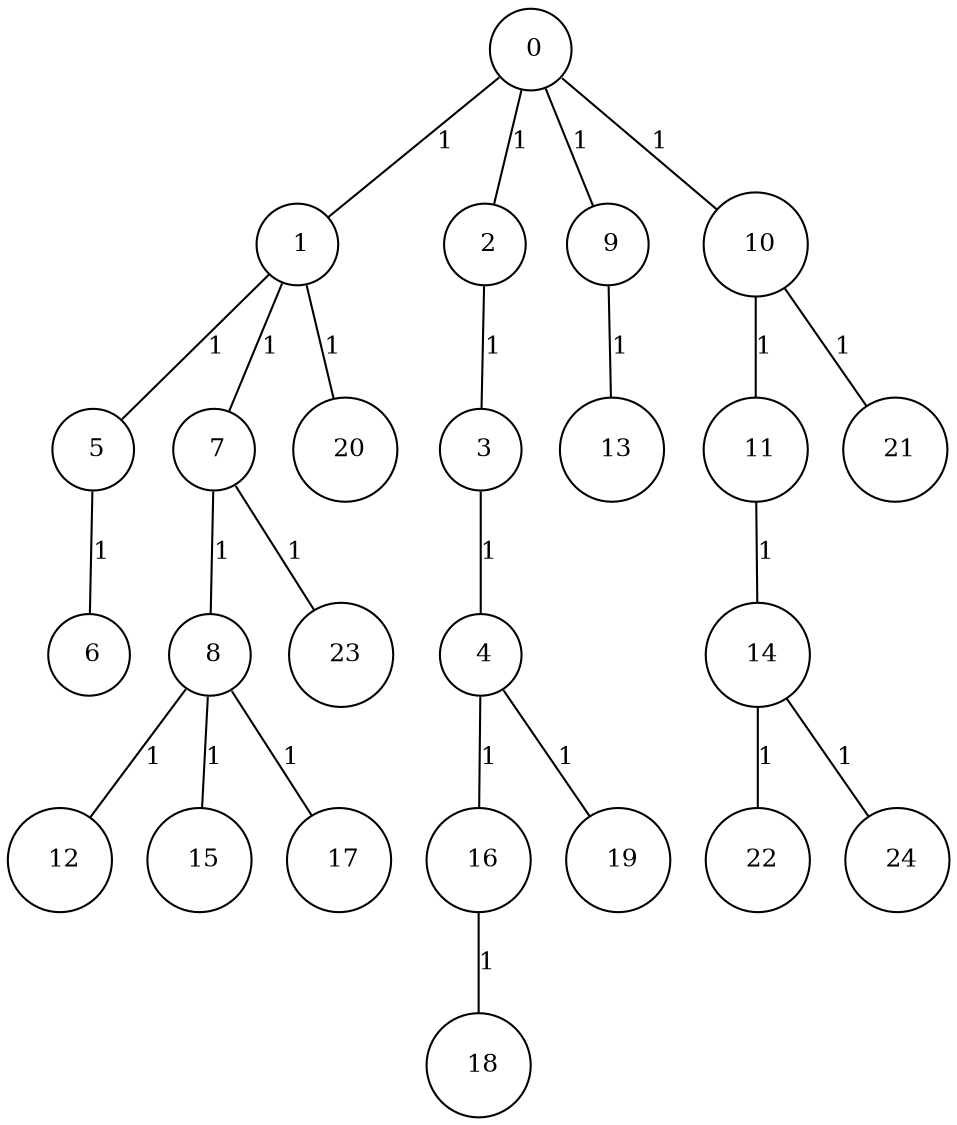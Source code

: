 graph G {
size="8.5,11;"
ratio = "expand;"
fixedsize="true;"
overlap="scale;"
node[shape=circle,width=.12,hight=.12,fontsize=12]
edge[fontsize=12]

0[label=" 0" color=black, pos="0.040945287,2.1173339!"];
1[label=" 1" color=black, pos="0.043919792,2.7673475!"];
2[label=" 2" color=black, pos="0.61861436,2.5724641!"];
3[label=" 3" color=black, pos="1.4397267,1.1838298!"];
4[label=" 4" color=black, pos="0.23212372,1.2859239!"];
5[label=" 5" color=black, pos="1.1391327,2.418465!"];
6[label=" 6" color=black, pos="2.646429,1.0561839!"];
7[label=" 7" color=black, pos="1.6781428,2.1471051!"];
8[label=" 8" color=black, pos="0.067842251,2.6188688!"];
9[label=" 9" color=black, pos="2.1239059,0.74658848!"];
10[label=" 10" color=black, pos="1.0990477,1.6243697!"];
11[label=" 11" color=black, pos="0.14590443,1.3915229!"];
12[label=" 12" color=black, pos="0.41265465,2.1557745!"];
13[label=" 13" color=black, pos="2.6032296,2.8174408!"];
14[label=" 14" color=black, pos="2.60239,2.9055705!"];
15[label=" 15" color=black, pos="2.0837348,2.9996209!"];
16[label=" 16" color=black, pos="2.3171146,1.2633391!"];
17[label=" 17" color=black, pos="1.004706,2.1835408!"];
18[label=" 18" color=black, pos="0.32898015,0.64252812!"];
19[label=" 19" color=black, pos="1.6161099,1.8529127!"];
20[label=" 20" color=black, pos="0.71149784,2.5805519!"];
21[label=" 21" color=black, pos="2.5829267,2.564386!"];
22[label=" 22" color=black, pos="0.2716173,2.4658495!"];
23[label=" 23" color=black, pos="1.5226321,2.5069291!"];
24[label=" 24" color=black, pos="2.0839602,0.28076728!"];
0--1[label="1"]
0--2[label="1"]
0--9[label="1"]
0--10[label="1"]
1--5[label="1"]
1--7[label="1"]
1--20[label="1"]
2--3[label="1"]
3--4[label="1"]
4--16[label="1"]
4--19[label="1"]
5--6[label="1"]
7--8[label="1"]
7--23[label="1"]
8--12[label="1"]
8--15[label="1"]
8--17[label="1"]
9--13[label="1"]
10--11[label="1"]
10--21[label="1"]
11--14[label="1"]
14--22[label="1"]
14--24[label="1"]
16--18[label="1"]

}
